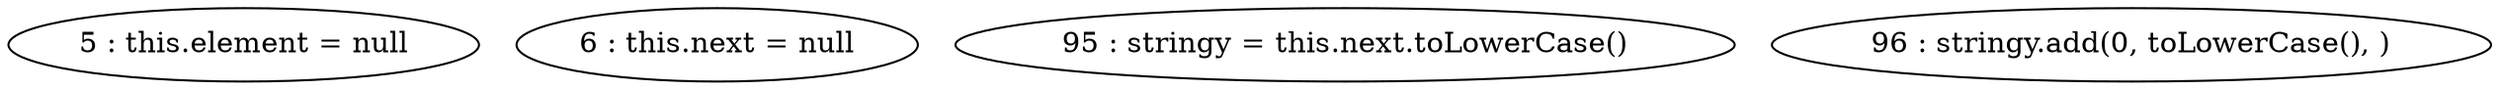 digraph G {
"5 : this.element = null"
"6 : this.next = null"
"95 : stringy = this.next.toLowerCase()"
"96 : stringy.add(0, toLowerCase(), )"
}
